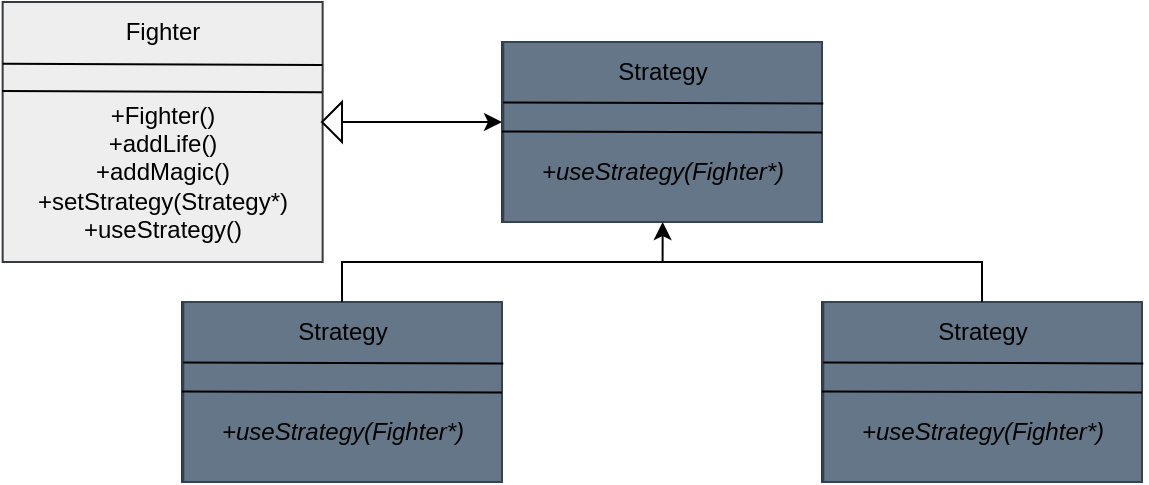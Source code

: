 <mxfile>
    <diagram id="3xjOa56mBre_hoIwteef" name="第 1 页">
        <mxGraphModel dx="928" dy="441" grid="1" gridSize="10" guides="1" tooltips="1" connect="1" arrows="1" fold="1" page="1" pageScale="1" pageWidth="1169" pageHeight="827" math="0" shadow="0">
            <root>
                <mxCell id="0"/>
                <mxCell id="1" parent="0"/>
                <mxCell id="39" value="" style="group" vertex="1" connectable="0" parent="1">
                    <mxGeometry x="110" y="10" width="570" height="240" as="geometry"/>
                </mxCell>
                <mxCell id="8" value="" style="group" vertex="1" connectable="0" parent="39">
                    <mxGeometry x="250" y="20" width="160" height="90" as="geometry"/>
                </mxCell>
                <mxCell id="2" value="" style="group;fillColor=#eeeeee;strokeColor=#36393d;container=0;" vertex="1" connectable="0" parent="8">
                    <mxGeometry width="160" height="90" as="geometry"/>
                </mxCell>
                <mxCell id="3" value="" style="whiteSpace=wrap;html=1;fillColor=#647687;strokeColor=#314354;fontColor=#ffffff;" vertex="1" parent="8">
                    <mxGeometry x="0.637" width="159.363" height="90" as="geometry"/>
                </mxCell>
                <mxCell id="4" value="" style="edgeStyle=none;orthogonalLoop=1;jettySize=auto;html=1;endArrow=none;endFill=0;entryX=1.004;entryY=0.341;entryDx=0;entryDy=0;entryPerimeter=0;rounded=0;" edge="1" target="3" parent="8">
                    <mxGeometry width="100" relative="1" as="geometry">
                        <mxPoint x="0.637" y="30.23" as="sourcePoint"/>
                        <mxPoint x="128" y="30" as="targetPoint"/>
                        <Array as="points"/>
                    </mxGeometry>
                </mxCell>
                <mxCell id="5" value="" style="edgeStyle=none;orthogonalLoop=1;jettySize=auto;html=1;endArrow=none;endFill=0;entryX=1.004;entryY=0.341;entryDx=0;entryDy=0;entryPerimeter=0;rounded=0;" edge="1" parent="8">
                    <mxGeometry width="100" relative="1" as="geometry">
                        <mxPoint y="44.77" as="sourcePoint"/>
                        <mxPoint x="160" y="45.23" as="targetPoint"/>
                        <Array as="points"/>
                    </mxGeometry>
                </mxCell>
                <mxCell id="6" value="Strategy" style="text;html=1;align=center;verticalAlign=middle;resizable=0;points=[];autosize=1;strokeColor=none;fillColor=none;" vertex="1" parent="8">
                    <mxGeometry x="45" width="70" height="30" as="geometry"/>
                </mxCell>
                <mxCell id="7" value="&lt;i&gt;+useStrategy(Fighter*)&lt;/i&gt;" style="text;html=1;align=center;verticalAlign=middle;resizable=0;points=[];autosize=1;strokeColor=none;fillColor=none;" vertex="1" parent="8">
                    <mxGeometry x="10" y="50" width="140" height="30" as="geometry"/>
                </mxCell>
                <mxCell id="9" value="" style="group" vertex="1" connectable="0" parent="39">
                    <mxGeometry x="90" y="150" width="160" height="90" as="geometry"/>
                </mxCell>
                <mxCell id="10" value="" style="group;fillColor=#eeeeee;strokeColor=#36393d;container=0;" vertex="1" connectable="0" parent="9">
                    <mxGeometry width="160" height="90" as="geometry"/>
                </mxCell>
                <mxCell id="11" value="" style="whiteSpace=wrap;html=1;fillColor=#647687;strokeColor=#314354;fontColor=#ffffff;" vertex="1" parent="9">
                    <mxGeometry x="0.637" width="159.363" height="90" as="geometry"/>
                </mxCell>
                <mxCell id="12" value="" style="edgeStyle=none;orthogonalLoop=1;jettySize=auto;html=1;endArrow=none;endFill=0;entryX=1.004;entryY=0.341;entryDx=0;entryDy=0;entryPerimeter=0;rounded=0;" edge="1" parent="9" target="11">
                    <mxGeometry width="100" relative="1" as="geometry">
                        <mxPoint x="0.637" y="30.23" as="sourcePoint"/>
                        <mxPoint x="128" y="30" as="targetPoint"/>
                        <Array as="points"/>
                    </mxGeometry>
                </mxCell>
                <mxCell id="13" value="" style="edgeStyle=none;orthogonalLoop=1;jettySize=auto;html=1;endArrow=none;endFill=0;entryX=1.004;entryY=0.341;entryDx=0;entryDy=0;entryPerimeter=0;rounded=0;" edge="1" parent="9">
                    <mxGeometry width="100" relative="1" as="geometry">
                        <mxPoint y="44.77" as="sourcePoint"/>
                        <mxPoint x="160" y="45.23" as="targetPoint"/>
                        <Array as="points"/>
                    </mxGeometry>
                </mxCell>
                <mxCell id="14" value="Strategy" style="text;html=1;align=center;verticalAlign=middle;resizable=0;points=[];autosize=1;strokeColor=none;fillColor=none;" vertex="1" parent="9">
                    <mxGeometry x="45" width="70" height="30" as="geometry"/>
                </mxCell>
                <mxCell id="15" value="&lt;i&gt;+useStrategy(Fighter*)&lt;/i&gt;" style="text;html=1;align=center;verticalAlign=middle;resizable=0;points=[];autosize=1;strokeColor=none;fillColor=none;" vertex="1" parent="9">
                    <mxGeometry x="10" y="50" width="140" height="30" as="geometry"/>
                </mxCell>
                <mxCell id="16" value="" style="group" vertex="1" connectable="0" parent="39">
                    <mxGeometry x="410" y="150" width="160" height="90" as="geometry"/>
                </mxCell>
                <mxCell id="17" value="" style="group;fillColor=#eeeeee;strokeColor=#36393d;container=0;" vertex="1" connectable="0" parent="16">
                    <mxGeometry width="160" height="90" as="geometry"/>
                </mxCell>
                <mxCell id="18" value="" style="whiteSpace=wrap;html=1;fillColor=#647687;strokeColor=#314354;fontColor=#ffffff;" vertex="1" parent="16">
                    <mxGeometry x="0.637" width="159.363" height="90" as="geometry"/>
                </mxCell>
                <mxCell id="19" value="" style="edgeStyle=none;orthogonalLoop=1;jettySize=auto;html=1;endArrow=none;endFill=0;entryX=1.004;entryY=0.341;entryDx=0;entryDy=0;entryPerimeter=0;rounded=0;" edge="1" parent="16" target="18">
                    <mxGeometry width="100" relative="1" as="geometry">
                        <mxPoint x="0.637" y="30.23" as="sourcePoint"/>
                        <mxPoint x="128" y="30" as="targetPoint"/>
                        <Array as="points"/>
                    </mxGeometry>
                </mxCell>
                <mxCell id="20" value="" style="edgeStyle=none;orthogonalLoop=1;jettySize=auto;html=1;endArrow=none;endFill=0;entryX=1.004;entryY=0.341;entryDx=0;entryDy=0;entryPerimeter=0;rounded=0;" edge="1" parent="16">
                    <mxGeometry width="100" relative="1" as="geometry">
                        <mxPoint y="44.77" as="sourcePoint"/>
                        <mxPoint x="160" y="45.23" as="targetPoint"/>
                        <Array as="points"/>
                    </mxGeometry>
                </mxCell>
                <mxCell id="21" value="Strategy" style="text;html=1;align=center;verticalAlign=middle;resizable=0;points=[];autosize=1;strokeColor=none;fillColor=none;" vertex="1" parent="16">
                    <mxGeometry x="45" width="70" height="30" as="geometry"/>
                </mxCell>
                <mxCell id="22" value="&lt;i&gt;+useStrategy(Fighter*)&lt;/i&gt;" style="text;html=1;align=center;verticalAlign=middle;resizable=0;points=[];autosize=1;strokeColor=none;fillColor=none;" vertex="1" parent="16">
                    <mxGeometry x="10" y="50" width="140" height="30" as="geometry"/>
                </mxCell>
                <mxCell id="23" style="edgeStyle=orthogonalEdgeStyle;html=1;entryX=0.5;entryY=1;entryDx=0;entryDy=0;rounded=0;" edge="1" parent="39" source="14" target="3">
                    <mxGeometry relative="1" as="geometry">
                        <Array as="points">
                            <mxPoint x="170" y="130"/>
                            <mxPoint x="330" y="130"/>
                        </Array>
                    </mxGeometry>
                </mxCell>
                <mxCell id="24" style="edgeStyle=orthogonalEdgeStyle;rounded=0;html=1;endArrow=none;endFill=0;" edge="1" parent="39" source="21">
                    <mxGeometry relative="1" as="geometry">
                        <mxPoint x="330" y="130" as="targetPoint"/>
                        <Array as="points">
                            <mxPoint x="490" y="130"/>
                        </Array>
                    </mxGeometry>
                </mxCell>
                <mxCell id="35" value="" style="group" vertex="1" connectable="0" parent="39">
                    <mxGeometry width="160.32" height="130" as="geometry"/>
                </mxCell>
                <mxCell id="30" value="" style="group;fillColor=#eeeeee;strokeColor=#36393d;container=0;" vertex="1" connectable="0" parent="35">
                    <mxGeometry x="0.32" width="160" height="130" as="geometry"/>
                </mxCell>
                <mxCell id="31" value="" style="edgeStyle=none;orthogonalLoop=1;jettySize=auto;html=1;endArrow=none;endFill=0;entryX=1.004;entryY=0.341;entryDx=0;entryDy=0;entryPerimeter=0;rounded=0;" edge="1" parent="35">
                    <mxGeometry width="100" relative="1" as="geometry">
                        <mxPoint x="0.32" y="30.909" as="sourcePoint"/>
                        <mxPoint x="160.32" y="31.536" as="targetPoint"/>
                        <Array as="points"/>
                    </mxGeometry>
                </mxCell>
                <mxCell id="32" value="" style="edgeStyle=none;orthogonalLoop=1;jettySize=auto;html=1;endArrow=none;endFill=0;entryX=1.004;entryY=0.341;entryDx=0;entryDy=0;entryPerimeter=0;rounded=0;" edge="1" parent="35">
                    <mxGeometry width="100" relative="1" as="geometry">
                        <mxPoint y="44.545" as="sourcePoint"/>
                        <mxPoint x="160" y="45.173" as="targetPoint"/>
                        <Array as="points"/>
                    </mxGeometry>
                </mxCell>
                <mxCell id="33" value="Fighter" style="text;html=1;align=center;verticalAlign=middle;resizable=0;points=[];autosize=1;strokeColor=none;fillColor=none;" vertex="1" parent="35">
                    <mxGeometry x="50.16" width="60" height="30" as="geometry"/>
                </mxCell>
                <mxCell id="34" value="+Fighter()&lt;br&gt;+addLife()&lt;br&gt;+addMagic()&lt;br&gt;+setStrategy(Strategy*)&lt;br&gt;+useStrategy()" style="text;html=1;align=center;verticalAlign=middle;resizable=0;points=[];autosize=1;strokeColor=none;fillColor=none;" vertex="1" parent="35">
                    <mxGeometry x="5.16" y="39.998" width="150" height="90" as="geometry"/>
                </mxCell>
                <mxCell id="37" style="edgeStyle=none;html=1;exitX=0;exitY=0.5;exitDx=0;exitDy=0;rounded=0;strokeColor=default;endArrow=classic;endFill=1;" edge="1" parent="39" source="38">
                    <mxGeometry relative="1" as="geometry">
                        <mxPoint x="250" y="60" as="targetPoint"/>
                    </mxGeometry>
                </mxCell>
                <mxCell id="38" value="" style="triangle;whiteSpace=wrap;html=1;rotation=-180;" vertex="1" parent="39">
                    <mxGeometry x="160" y="50" width="10" height="20" as="geometry"/>
                </mxCell>
            </root>
        </mxGraphModel>
    </diagram>
</mxfile>
